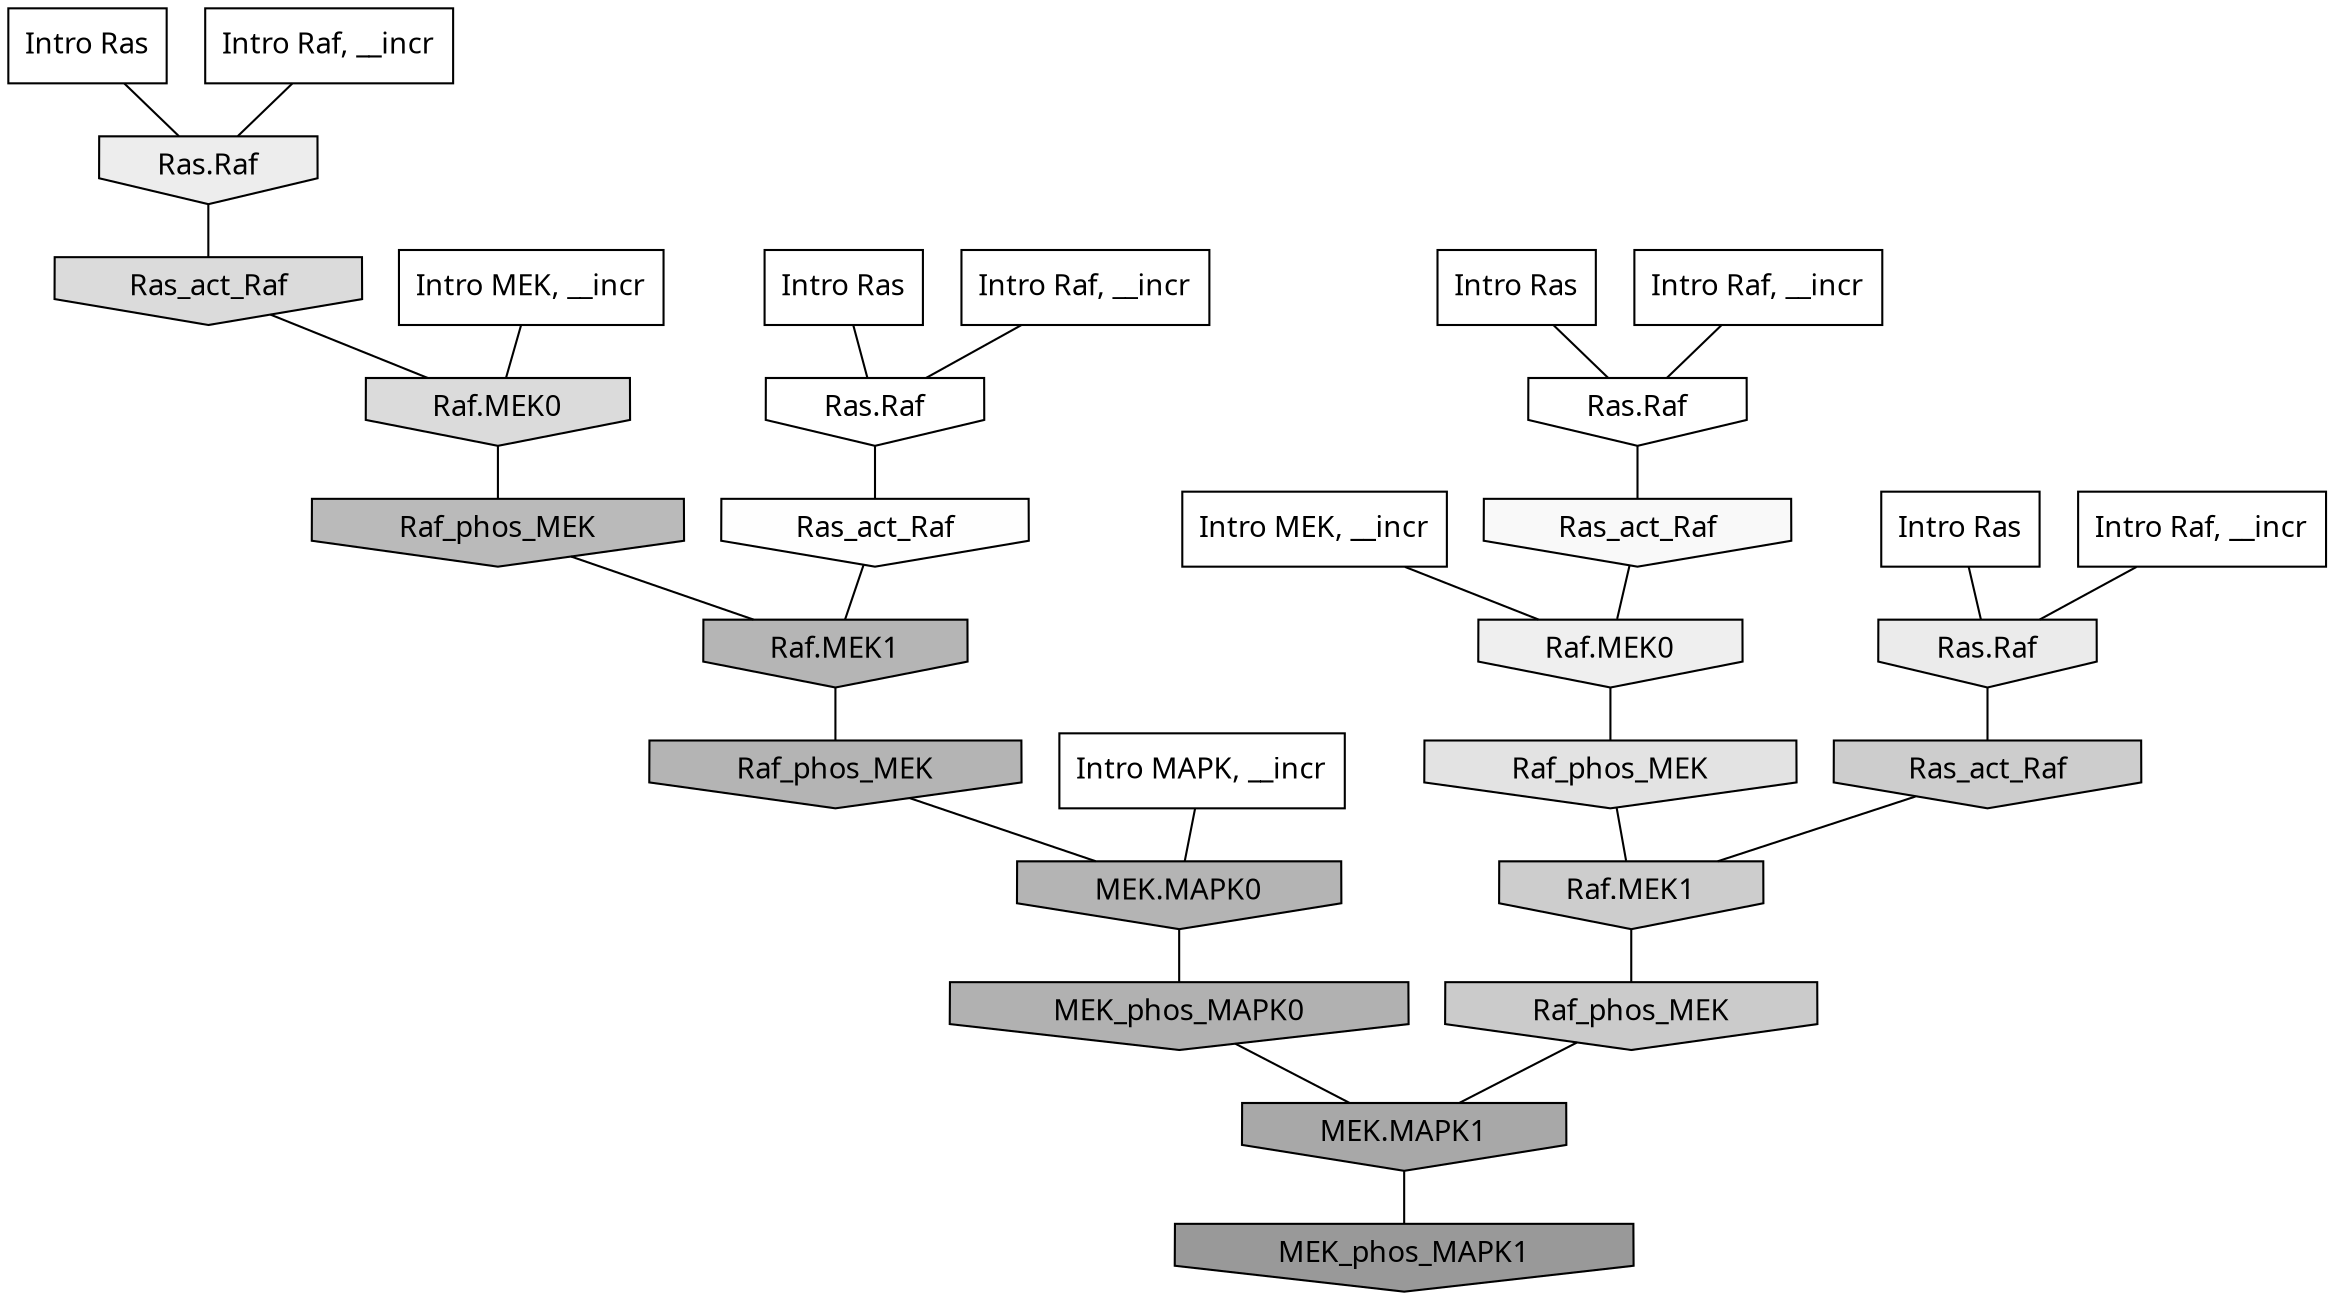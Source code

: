 digraph G{
  rankdir="TB";
  ranksep=0.30;
  node [fontname="CMU Serif"];
  edge [fontname="CMU Serif"];
  
  40 [label="Intro Ras", shape=rectangle, style=filled, fillcolor="0.000 0.000 1.000"]
  
  43 [label="Intro Ras", shape=rectangle, style=filled, fillcolor="0.000 0.000 1.000"]
  
  78 [label="Intro Ras", shape=rectangle, style=filled, fillcolor="0.000 0.000 1.000"]
  
  94 [label="Intro Ras", shape=rectangle, style=filled, fillcolor="0.000 0.000 1.000"]
  
  307 [label="Intro Raf, __incr", shape=rectangle, style=filled, fillcolor="0.000 0.000 1.000"]
  
  311 [label="Intro Raf, __incr", shape=rectangle, style=filled, fillcolor="0.000 0.000 1.000"]
  
  531 [label="Intro Raf, __incr", shape=rectangle, style=filled, fillcolor="0.000 0.000 1.000"]
  
  1024 [label="Intro Raf, __incr", shape=rectangle, style=filled, fillcolor="0.000 0.000 1.000"]
  
  1783 [label="Intro MEK, __incr", shape=rectangle, style=filled, fillcolor="0.000 0.000 1.000"]
  
  1911 [label="Intro MEK, __incr", shape=rectangle, style=filled, fillcolor="0.000 0.000 1.000"]
  
  2727 [label="Intro MAPK, __incr", shape=rectangle, style=filled, fillcolor="0.000 0.000 1.000"]
  
  3269 [label="Ras.Raf", shape=invhouse, style=filled, fillcolor="0.000 0.000 1.000"]
  
  3283 [label="Ras.Raf", shape=invhouse, style=filled, fillcolor="0.000 0.000 1.000"]
  
  3338 [label="Ras_act_Raf", shape=invhouse, style=filled, fillcolor="0.000 0.000 0.996"]
  
  3480 [label="Ras_act_Raf", shape=invhouse, style=filled, fillcolor="0.000 0.000 0.974"]
  
  3868 [label="Raf.MEK0", shape=invhouse, style=filled, fillcolor="0.000 0.000 0.935"]
  
  3992 [label="Ras.Raf", shape=invhouse, style=filled, fillcolor="0.000 0.000 0.929"]
  
  4105 [label="Ras.Raf", shape=invhouse, style=filled, fillcolor="0.000 0.000 0.920"]
  
  4576 [label="Raf_phos_MEK", shape=invhouse, style=filled, fillcolor="0.000 0.000 0.888"]
  
  5101 [label="Ras_act_Raf", shape=invhouse, style=filled, fillcolor="0.000 0.000 0.857"]
  
  5104 [label="Raf.MEK0", shape=invhouse, style=filled, fillcolor="0.000 0.000 0.857"]
  
  6104 [label="Ras_act_Raf", shape=invhouse, style=filled, fillcolor="0.000 0.000 0.803"]
  
  6107 [label="Raf.MEK1", shape=invhouse, style=filled, fillcolor="0.000 0.000 0.803"]
  
  6347 [label="Raf_phos_MEK", shape=invhouse, style=filled, fillcolor="0.000 0.000 0.793"]
  
  8362 [label="Raf_phos_MEK", shape=invhouse, style=filled, fillcolor="0.000 0.000 0.728"]
  
  9015 [label="Raf.MEK1", shape=invhouse, style=filled, fillcolor="0.000 0.000 0.708"]
  
  9140 [label="Raf_phos_MEK", shape=invhouse, style=filled, fillcolor="0.000 0.000 0.705"]
  
  9143 [label="MEK.MAPK0", shape=invhouse, style=filled, fillcolor="0.000 0.000 0.705"]
  
  9642 [label="MEK_phos_MAPK0", shape=invhouse, style=filled, fillcolor="0.000 0.000 0.695"]
  
  11428 [label="MEK.MAPK1", shape=invhouse, style=filled, fillcolor="0.000 0.000 0.658"]
  
  15309 [label="MEK_phos_MAPK1", shape=invhouse, style=filled, fillcolor="0.000 0.000 0.600"]
  
  
  11428 -> 15309 [dir=none, color="0.000 0.000 0.000"] 
  9642 -> 11428 [dir=none, color="0.000 0.000 0.000"] 
  9143 -> 9642 [dir=none, color="0.000 0.000 0.000"] 
  9140 -> 9143 [dir=none, color="0.000 0.000 0.000"] 
  9015 -> 9140 [dir=none, color="0.000 0.000 0.000"] 
  8362 -> 9015 [dir=none, color="0.000 0.000 0.000"] 
  6347 -> 11428 [dir=none, color="0.000 0.000 0.000"] 
  6107 -> 6347 [dir=none, color="0.000 0.000 0.000"] 
  6104 -> 6107 [dir=none, color="0.000 0.000 0.000"] 
  5104 -> 8362 [dir=none, color="0.000 0.000 0.000"] 
  5101 -> 5104 [dir=none, color="0.000 0.000 0.000"] 
  4576 -> 6107 [dir=none, color="0.000 0.000 0.000"] 
  4105 -> 6104 [dir=none, color="0.000 0.000 0.000"] 
  3992 -> 5101 [dir=none, color="0.000 0.000 0.000"] 
  3868 -> 4576 [dir=none, color="0.000 0.000 0.000"] 
  3480 -> 3868 [dir=none, color="0.000 0.000 0.000"] 
  3338 -> 9015 [dir=none, color="0.000 0.000 0.000"] 
  3283 -> 3480 [dir=none, color="0.000 0.000 0.000"] 
  3269 -> 3338 [dir=none, color="0.000 0.000 0.000"] 
  2727 -> 9143 [dir=none, color="0.000 0.000 0.000"] 
  1911 -> 5104 [dir=none, color="0.000 0.000 0.000"] 
  1783 -> 3868 [dir=none, color="0.000 0.000 0.000"] 
  1024 -> 4105 [dir=none, color="0.000 0.000 0.000"] 
  531 -> 3283 [dir=none, color="0.000 0.000 0.000"] 
  311 -> 3992 [dir=none, color="0.000 0.000 0.000"] 
  307 -> 3269 [dir=none, color="0.000 0.000 0.000"] 
  94 -> 3283 [dir=none, color="0.000 0.000 0.000"] 
  78 -> 4105 [dir=none, color="0.000 0.000 0.000"] 
  43 -> 3269 [dir=none, color="0.000 0.000 0.000"] 
  40 -> 3992 [dir=none, color="0.000 0.000 0.000"] 
  
  }
